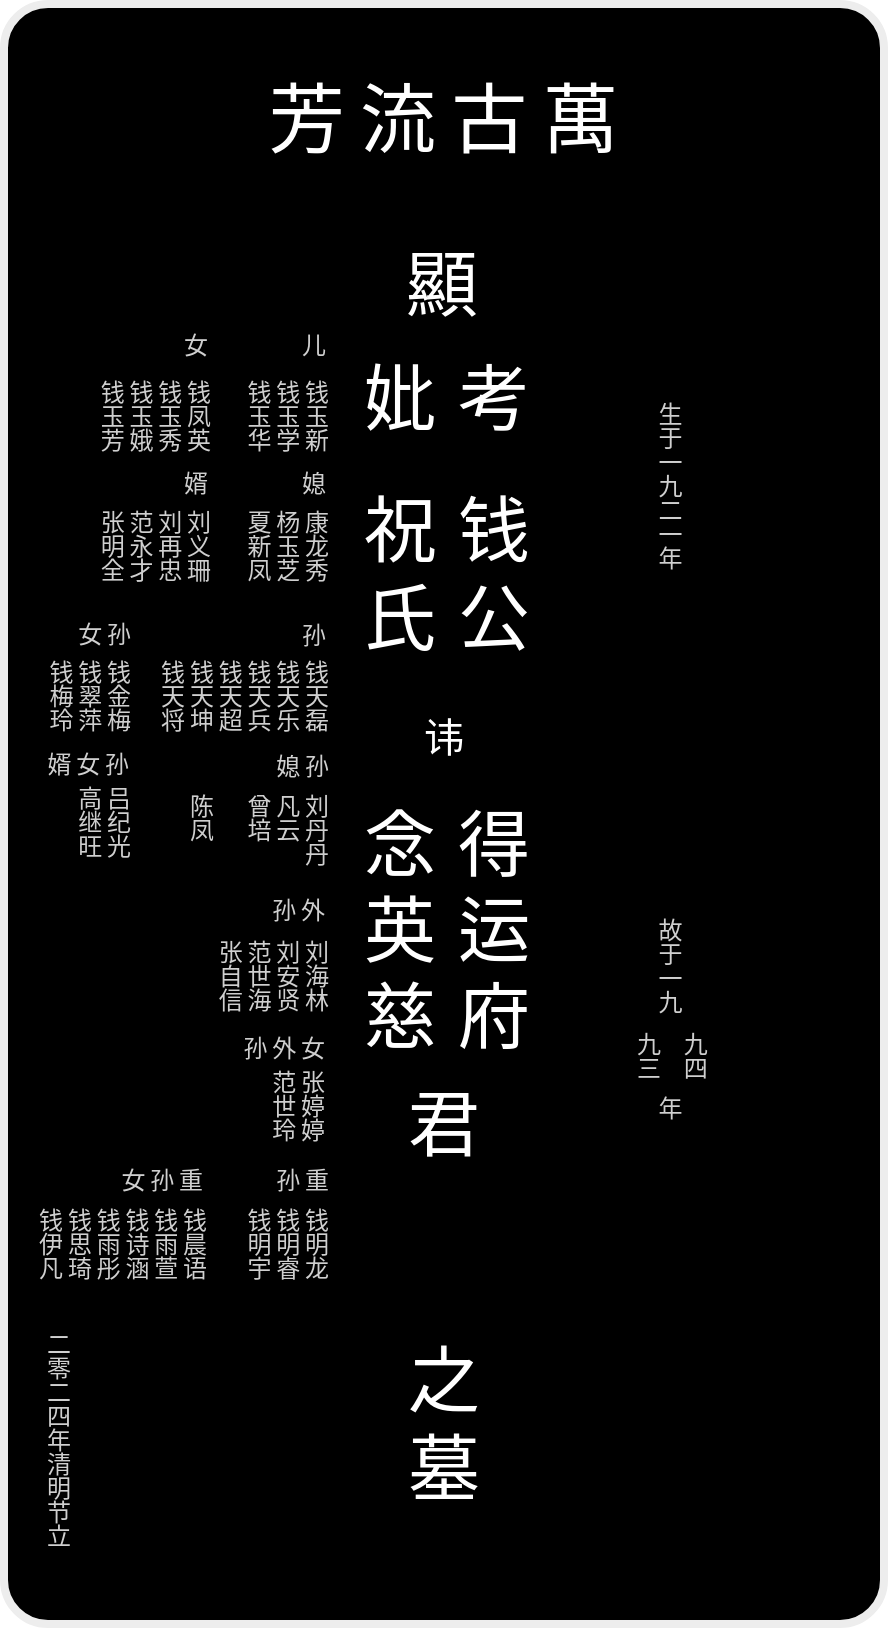 <mxfile version="24.0.1" type="github">
  <diagram name="第 1 页" id="MNywwxt7ipv-9OJ9WlIs">
    <mxGraphModel dx="1230" dy="911" grid="1" gridSize="10" guides="1" tooltips="1" connect="1" arrows="1" fold="1" page="1" pageScale="1" pageWidth="827" pageHeight="1169" math="0" shadow="0">
      <root>
        <mxCell id="0" />
        <mxCell id="1" parent="0" />
        <mxCell id="CCbUnysR11grN2LdFYzp-56" value="" style="rounded=1;whiteSpace=wrap;html=1;labelBackgroundColor=#000000;fillColor=#000000;movable=1;resizable=1;rotatable=1;deletable=1;editable=1;locked=0;connectable=1;strokeColor=#EDEDED;fillStyle=auto;gradientColor=none;strokeWidth=4;shadow=0;textShadow=0;arcSize=5;" parent="1" vertex="1">
          <mxGeometry x="210" y="30" width="440" height="810" as="geometry" />
        </mxCell>
        <mxCell id="CCbUnysR11grN2LdFYzp-1" value="女" style="text;html=1;align=right;verticalAlign=middle;whiteSpace=wrap;rounded=0;fontColor=#CFCFCF;opacity=10;" parent="1" vertex="1">
          <mxGeometry x="274" y="191" width="40" height="20" as="geometry" />
        </mxCell>
        <mxCell id="CCbUnysR11grN2LdFYzp-2" value="儿" style="text;html=1;align=right;verticalAlign=middle;whiteSpace=wrap;rounded=0;fontColor=#CFCFCF;opacity=10;" parent="1" vertex="1">
          <mxGeometry x="333" y="191" width="40" height="20" as="geometry" />
        </mxCell>
        <mxCell id="CCbUnysR11grN2LdFYzp-3" value="钱玉新&lt;div style=&quot;font-size: 12px;&quot;&gt;钱玉学&lt;/div&gt;&lt;div style=&quot;font-size: 12px;&quot;&gt;钱玉华&lt;/div&gt;" style="text;html=1;align=right;verticalAlign=top;whiteSpace=wrap;rounded=0;textDirection=vertical-rl;spacingTop=0;spacing=2;fontSize=12;spacingBottom=0;fontColor=#CFCFCF;opacity=10;" parent="1" vertex="1">
          <mxGeometry x="333" y="211" width="40" height="50" as="geometry" />
        </mxCell>
        <mxCell id="CCbUnysR11grN2LdFYzp-5" value="钱凤英&lt;div&gt;钱玉秀&lt;/div&gt;&lt;div&gt;钱玉娥&lt;/div&gt;&lt;div&gt;钱玉芳&lt;/div&gt;" style="text;html=1;align=right;verticalAlign=top;whiteSpace=wrap;rounded=0;textDirection=vertical-rl;spacingTop=0;spacing=2;fontSize=12;spacingBottom=0;fontColor=#CFCFCF;opacity=10;" parent="1" vertex="1">
          <mxGeometry x="274" y="211" width="40" height="50" as="geometry" />
        </mxCell>
        <mxCell id="CCbUnysR11grN2LdFYzp-6" value="媳" style="text;html=1;align=right;verticalAlign=middle;whiteSpace=wrap;rounded=0;fontColor=#CFCFCF;opacity=10;" parent="1" vertex="1">
          <mxGeometry x="333" y="257" width="40" height="25" as="geometry" />
        </mxCell>
        <mxCell id="CCbUnysR11grN2LdFYzp-7" value="康龙秀&lt;div&gt;杨玉芝&lt;/div&gt;&lt;div&gt;夏新凤&lt;/div&gt;" style="text;html=1;align=right;verticalAlign=top;whiteSpace=wrap;rounded=0;textDirection=vertical-rl;spacingTop=0;spacing=2;fontSize=12;spacingBottom=0;fontColor=#CFCFCF;opacity=10;" parent="1" vertex="1">
          <mxGeometry x="323" y="276" width="50" height="50" as="geometry" />
        </mxCell>
        <mxCell id="CCbUnysR11grN2LdFYzp-8" value="刘义珊&lt;div&gt;刘再忠&lt;/div&gt;&lt;div&gt;范永才&lt;/div&gt;&lt;div&gt;张明全&lt;/div&gt;" style="text;html=1;align=right;verticalAlign=top;whiteSpace=wrap;rounded=0;textDirection=vertical-rl;spacingTop=0;spacing=2;fontSize=12;spacingBottom=0;fontColor=#CFCFCF;opacity=10;" parent="1" vertex="1">
          <mxGeometry x="264" y="276" width="50" height="50" as="geometry" />
        </mxCell>
        <mxCell id="CCbUnysR11grN2LdFYzp-9" value="婿" style="text;html=1;align=right;verticalAlign=middle;whiteSpace=wrap;rounded=0;fontColor=#CFCFCF;opacity=10;" parent="1" vertex="1">
          <mxGeometry x="274" y="259.5" width="40" height="20" as="geometry" />
        </mxCell>
        <mxCell id="CCbUnysR11grN2LdFYzp-10" value="孙" style="text;html=1;align=right;verticalAlign=middle;whiteSpace=wrap;rounded=0;fontColor=#CFCFCF;opacity=10;" parent="1" vertex="1">
          <mxGeometry x="333" y="336" width="40" height="20" as="geometry" />
        </mxCell>
        <mxCell id="CCbUnysR11grN2LdFYzp-11" value="钱天磊&lt;div&gt;钱天乐&lt;/div&gt;&lt;div&gt;钱天兵&lt;/div&gt;&lt;div&gt;钱天超&lt;/div&gt;&lt;div&gt;钱天坤&lt;/div&gt;&lt;div&gt;钱天将&lt;/div&gt;" style="text;html=1;align=right;verticalAlign=top;whiteSpace=wrap;rounded=0;textDirection=vertical-rl;spacingTop=0;spacing=2;fontSize=12;spacingBottom=0;fontColor=#CFCFCF;opacity=10;" parent="1" vertex="1">
          <mxGeometry x="283" y="351" width="90" height="50" as="geometry" />
        </mxCell>
        <mxCell id="CCbUnysR11grN2LdFYzp-12" value="孙女" style="text;html=1;align=right;verticalAlign=middle;whiteSpace=wrap;rounded=0;fontColor=#CFCFCF;opacity=10;textDirection=vertical-rl;" parent="1" vertex="1">
          <mxGeometry x="239" y="335" width="35" height="20" as="geometry" />
        </mxCell>
        <mxCell id="CCbUnysR11grN2LdFYzp-13" value="钱金梅&lt;div&gt;钱翠萍&lt;br&gt;&lt;div&gt;钱梅玲&lt;/div&gt;&lt;/div&gt;" style="text;html=1;align=right;verticalAlign=top;whiteSpace=wrap;rounded=0;textDirection=vertical-rl;spacingTop=0;spacing=2;fontSize=12;spacingBottom=0;fontColor=#CFCFCF;opacity=10;" parent="1" vertex="1">
          <mxGeometry x="219" y="351" width="55" height="50" as="geometry" />
        </mxCell>
        <mxCell id="CCbUnysR11grN2LdFYzp-15" value="孙媳" style="text;html=1;align=right;verticalAlign=middle;whiteSpace=wrap;rounded=0;fontColor=#CFCFCF;opacity=10;textDirection=vertical-rl;" parent="1" vertex="1">
          <mxGeometry x="333" y="401" width="40" height="20" as="geometry" />
        </mxCell>
        <mxCell id="CCbUnysR11grN2LdFYzp-16" value="&lt;div&gt;刘丹丹&lt;/div&gt;&lt;div&gt;凡云&lt;/div&gt;&lt;div&gt;曾培&lt;/div&gt;&lt;div&gt;&lt;br&gt;&lt;/div&gt;&lt;div&gt;陈凤&lt;/div&gt;&lt;div&gt;&lt;br&gt;&lt;/div&gt;" style="text;html=1;align=right;verticalAlign=top;whiteSpace=wrap;rounded=0;textDirection=vertical-rl;spacingTop=0;spacing=2;fontSize=12;spacingBottom=0;fontColor=#CFCFCF;opacity=10;" parent="1" vertex="1">
          <mxGeometry x="290" y="418" width="83" height="43" as="geometry" />
        </mxCell>
        <mxCell id="CCbUnysR11grN2LdFYzp-17" value="重孙" style="text;html=1;align=right;verticalAlign=middle;whiteSpace=wrap;rounded=0;fontColor=#CFCFCF;opacity=10;textDirection=vertical-rl;" parent="1" vertex="1">
          <mxGeometry x="333" y="608" width="40" height="20" as="geometry" />
        </mxCell>
        <mxCell id="CCbUnysR11grN2LdFYzp-18" value="钱明龙&lt;div&gt;钱明睿&lt;/div&gt;&lt;div&gt;钱明宇&lt;/div&gt;" style="text;html=1;align=right;verticalAlign=top;whiteSpace=wrap;rounded=0;textDirection=vertical-rl;spacingTop=0;spacing=2;fontSize=12;spacingBottom=0;fontColor=#CFCFCF;opacity=10;" parent="1" vertex="1">
          <mxGeometry x="320" y="625" width="53" height="50" as="geometry" />
        </mxCell>
        <mxCell id="CCbUnysR11grN2LdFYzp-19" value="重孙女" style="text;html=1;align=right;verticalAlign=middle;whiteSpace=wrap;rounded=0;fontColor=#CFCFCF;opacity=10;textDirection=vertical-rl;" parent="1" vertex="1">
          <mxGeometry x="270" y="608" width="40" height="20" as="geometry" />
        </mxCell>
        <mxCell id="CCbUnysR11grN2LdFYzp-20" value="&lt;div&gt;钱晨语&lt;br&gt;&lt;/div&gt;钱雨萱&lt;div&gt;钱诗涵&lt;br&gt;&lt;div&gt;钱雨彤&lt;/div&gt;&lt;div&gt;钱思琦&lt;/div&gt;&lt;div&gt;钱伊凡&lt;/div&gt;&lt;/div&gt;" style="text;html=1;align=right;verticalAlign=top;whiteSpace=wrap;rounded=0;textDirection=vertical-rl;spacingTop=0;spacing=2;fontSize=12;spacingBottom=0;fontColor=#CFCFCF;opacity=10;" parent="1" vertex="1">
          <mxGeometry x="218" y="625" width="94" height="50" as="geometry" />
        </mxCell>
        <mxCell id="CCbUnysR11grN2LdFYzp-21" value="&lt;font style=&quot;font-size: 36px;&quot;&gt;顯&lt;/font&gt;" style="text;html=1;align=center;verticalAlign=middle;whiteSpace=wrap;rounded=0;fontColor=#FFFFFF;opacity=10;fontSize=36;" parent="1" vertex="1">
          <mxGeometry x="399" y="155" width="60" height="30" as="geometry" />
        </mxCell>
        <mxCell id="CCbUnysR11grN2LdFYzp-29" value="&lt;font style=&quot;font-size: 20px;&quot;&gt;讳&lt;/font&gt;" style="text;html=1;align=center;verticalAlign=middle;whiteSpace=wrap;rounded=0;fontColor=#FFFFFF;opacity=10;" parent="1" vertex="1">
          <mxGeometry x="410" y="379" width="40" height="34" as="geometry" />
        </mxCell>
        <mxCell id="CCbUnysR11grN2LdFYzp-33" value="&lt;font style=&quot;font-size: 36px;&quot;&gt;之墓&lt;/font&gt;" style="text;html=1;align=center;verticalAlign=middle;whiteSpace=wrap;rounded=0;fontColor=#FFFFFF;opacity=10;fontSize=36;" parent="1" vertex="1">
          <mxGeometry x="410" y="694" width="40" height="91" as="geometry" />
        </mxCell>
        <mxCell id="CCbUnysR11grN2LdFYzp-54" value="萬古流芳" style="text;html=1;align=center;verticalAlign=middle;whiteSpace=wrap;rounded=0;fontColor=#FFFFFF;opacity=10;fontSize=38;textDirection=vertical-rl;" parent="1" vertex="1">
          <mxGeometry x="290" y="72" width="270" height="30" as="geometry" />
        </mxCell>
        <mxCell id="CCbUnysR11grN2LdFYzp-22" value="&lt;font style=&quot;font-size: 36px;&quot;&gt;考&lt;/font&gt;" style="text;html=1;align=center;verticalAlign=middle;whiteSpace=wrap;rounded=0;fontColor=#FFFFFF;opacity=10;fontSize=36;" parent="1" vertex="1">
          <mxGeometry x="435" y="210" width="40" height="34" as="geometry" />
        </mxCell>
        <mxCell id="CCbUnysR11grN2LdFYzp-27" value="&lt;font style=&quot;font-size: 36px;&quot;&gt;钱公&lt;/font&gt;" style="text;html=1;align=center;verticalAlign=middle;whiteSpace=wrap;rounded=0;fontColor=#FFFFFF;opacity=10;fontSize=36;" parent="1" vertex="1">
          <mxGeometry x="435" y="298" width="40" height="34" as="geometry" />
        </mxCell>
        <mxCell id="CCbUnysR11grN2LdFYzp-23" value="&lt;span style=&quot;font-size: 36px;&quot;&gt;妣&lt;/span&gt;" style="text;html=1;align=center;verticalAlign=middle;whiteSpace=wrap;rounded=0;fontColor=#FFFFFF;opacity=10;fontSize=36;" parent="1" vertex="1">
          <mxGeometry x="388" y="210" width="40" height="34" as="geometry" />
        </mxCell>
        <mxCell id="CCbUnysR11grN2LdFYzp-28" value="&lt;font style=&quot;font-size: 36px;&quot;&gt;祝氏&lt;/font&gt;" style="text;html=1;align=center;verticalAlign=middle;whiteSpace=wrap;rounded=0;fontColor=#FFFFFF;opacity=10;fontSize=36;" parent="1" vertex="1">
          <mxGeometry x="388" y="298" width="40" height="34" as="geometry" />
        </mxCell>
        <mxCell id="CCbUnysR11grN2LdFYzp-55" value="二零二四年清明节立" style="text;html=1;align=right;verticalAlign=middle;whiteSpace=wrap;rounded=0;textDirection=vertical-rl;fontColor=#CFCFCF;opacity=10;" parent="1" vertex="1">
          <mxGeometry x="224" y="689" width="20" height="117" as="geometry" />
        </mxCell>
        <mxCell id="CCbUnysR11grN2LdFYzp-34" value="生于一九二一年" style="text;html=1;align=center;verticalAlign=top;whiteSpace=wrap;rounded=0;textDirection=vertical-rl;fontColor=#CFCFCF;opacity=10;" parent="1" vertex="1">
          <mxGeometry x="521" y="222" width="40" height="94" as="geometry" />
        </mxCell>
        <mxCell id="CCbUnysR11grN2LdFYzp-58" value="" style="group" parent="1" vertex="1" connectable="0">
          <mxGeometry x="388" y="463" width="87" height="127" as="geometry" />
        </mxCell>
        <mxCell id="CCbUnysR11grN2LdFYzp-32" value="&lt;font style=&quot;font-size: 36px;&quot;&gt;君&lt;/font&gt;" style="text;html=1;align=center;verticalAlign=middle;whiteSpace=wrap;rounded=0;fontColor=#FFFFFF;opacity=10;fontSize=36;" parent="CCbUnysR11grN2LdFYzp-58" vertex="1">
          <mxGeometry x="22" y="110" width="40" height="34" as="geometry" />
        </mxCell>
        <mxCell id="CCbUnysR11grN2LdFYzp-31" value="&lt;span style=&quot;font-size: 36px;&quot;&gt;得运府&lt;/span&gt;" style="text;html=1;align=center;verticalAlign=middle;whiteSpace=wrap;rounded=0;fontColor=#FFFFFF;opacity=10;fontSize=36;" parent="CCbUnysR11grN2LdFYzp-58" vertex="1">
          <mxGeometry x="47" width="40" height="60" as="geometry" />
        </mxCell>
        <mxCell id="CCbUnysR11grN2LdFYzp-30" value="&lt;span style=&quot;font-size: 36px; background-color: initial;&quot;&gt;念英慈&lt;/span&gt;" style="text;html=1;align=center;verticalAlign=middle;whiteSpace=wrap;rounded=0;fontColor=#FFFFFF;opacity=10;fontSize=36;" parent="CCbUnysR11grN2LdFYzp-58" vertex="1">
          <mxGeometry width="40" height="60" as="geometry" />
        </mxCell>
        <mxCell id="CCbUnysR11grN2LdFYzp-38" value="故于一九" style="text;html=1;align=center;verticalAlign=top;whiteSpace=wrap;rounded=0;textDirection=vertical-rl;fontColor=#CFCFCF;opacity=10;" parent="1" vertex="1">
          <mxGeometry x="521" y="480" width="40" height="60" as="geometry" />
        </mxCell>
        <mxCell id="CCbUnysR11grN2LdFYzp-41" value="年" style="text;html=1;align=center;verticalAlign=top;whiteSpace=wrap;rounded=0;textDirection=vertical-rl;fontColor=#CFCFCF;opacity=10;" parent="1" vertex="1">
          <mxGeometry x="521" y="569" width="40" height="25" as="geometry" />
        </mxCell>
        <mxCell id="CCbUnysR11grN2LdFYzp-40" value="九四" style="text;html=1;align=left;verticalAlign=top;whiteSpace=wrap;rounded=0;textDirection=vertical-rl;fontColor=#CFCFCF;opacity=10;" parent="1" vertex="1">
          <mxGeometry x="545" y="537" width="20" height="41" as="geometry" />
        </mxCell>
        <mxCell id="CCbUnysR11grN2LdFYzp-39" value="九三" style="text;html=1;align=right;verticalAlign=top;whiteSpace=wrap;rounded=0;textDirection=vertical-rl;fontColor=#CFCFCF;opacity=10;" parent="1" vertex="1">
          <mxGeometry x="517" y="537" width="22" height="41" as="geometry" />
        </mxCell>
        <mxCell id="evAQL-1bwBPDxUmVeidF-1" value="孙女婿" style="text;html=1;align=right;verticalAlign=middle;whiteSpace=wrap;rounded=0;fontColor=#CFCFCF;opacity=10;textDirection=vertical-rl;" vertex="1" parent="1">
          <mxGeometry x="233" y="400" width="40" height="20" as="geometry" />
        </mxCell>
        <mxCell id="evAQL-1bwBPDxUmVeidF-2" value="吕纪光&lt;div&gt;高继旺&lt;/div&gt;" style="text;html=1;align=right;verticalAlign=top;whiteSpace=wrap;rounded=0;textDirection=vertical-rl;spacingTop=0;spacing=2;fontSize=12;spacingBottom=0;fontColor=#CFCFCF;opacity=10;" vertex="1" parent="1">
          <mxGeometry x="219" y="414" width="55" height="50" as="geometry" />
        </mxCell>
        <mxCell id="evAQL-1bwBPDxUmVeidF-4" value="外孙" style="text;html=1;align=right;verticalAlign=middle;whiteSpace=wrap;rounded=0;fontColor=#CFCFCF;opacity=10;textDirection=vertical-rl;" vertex="1" parent="1">
          <mxGeometry x="331" y="472.5" width="40" height="20" as="geometry" />
        </mxCell>
        <mxCell id="evAQL-1bwBPDxUmVeidF-5" value="&lt;div&gt;刘海林&lt;/div&gt;&lt;div&gt;刘安贤&lt;/div&gt;范世海&lt;div&gt;张自信&lt;br&gt;&lt;div&gt;&lt;br&gt;&lt;/div&gt;&lt;/div&gt;" style="text;html=1;align=right;verticalAlign=top;whiteSpace=wrap;rounded=0;textDirection=vertical-rl;spacingTop=0;spacing=2;fontSize=12;spacingBottom=0;fontColor=#CFCFCF;opacity=10;" vertex="1" parent="1">
          <mxGeometry x="210" y="490.5" width="163" height="50" as="geometry" />
        </mxCell>
        <mxCell id="evAQL-1bwBPDxUmVeidF-6" value="女外孙" style="text;html=1;align=right;verticalAlign=middle;whiteSpace=wrap;rounded=0;fontColor=#CFCFCF;opacity=10;textDirection=vertical-rl;" vertex="1" parent="1">
          <mxGeometry x="331" y="542" width="40" height="20" as="geometry" />
        </mxCell>
        <mxCell id="evAQL-1bwBPDxUmVeidF-7" value="张婷婷&lt;br&gt;&lt;div&gt;范世玲&lt;/div&gt;" style="text;html=1;align=right;verticalAlign=top;whiteSpace=wrap;rounded=0;textDirection=vertical-rl;spacingTop=0;spacing=2;fontSize=12;spacingBottom=0;fontColor=#CFCFCF;opacity=10;" vertex="1" parent="1">
          <mxGeometry x="208" y="556" width="163" height="45" as="geometry" />
        </mxCell>
      </root>
    </mxGraphModel>
  </diagram>
</mxfile>

